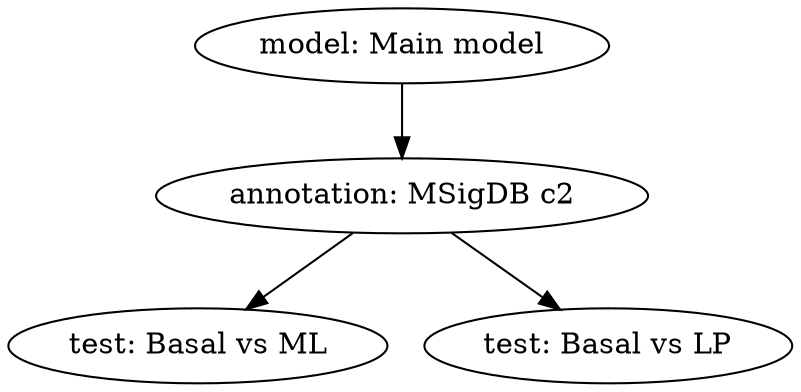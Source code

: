 digraph G {
  "model: Main model" -> "annotation: MSigDB c2";
  "annotation: MSigDB c2" -> "test: Basal vs ML";
  "annotation: MSigDB c2" -> "test: Basal vs LP";
}
